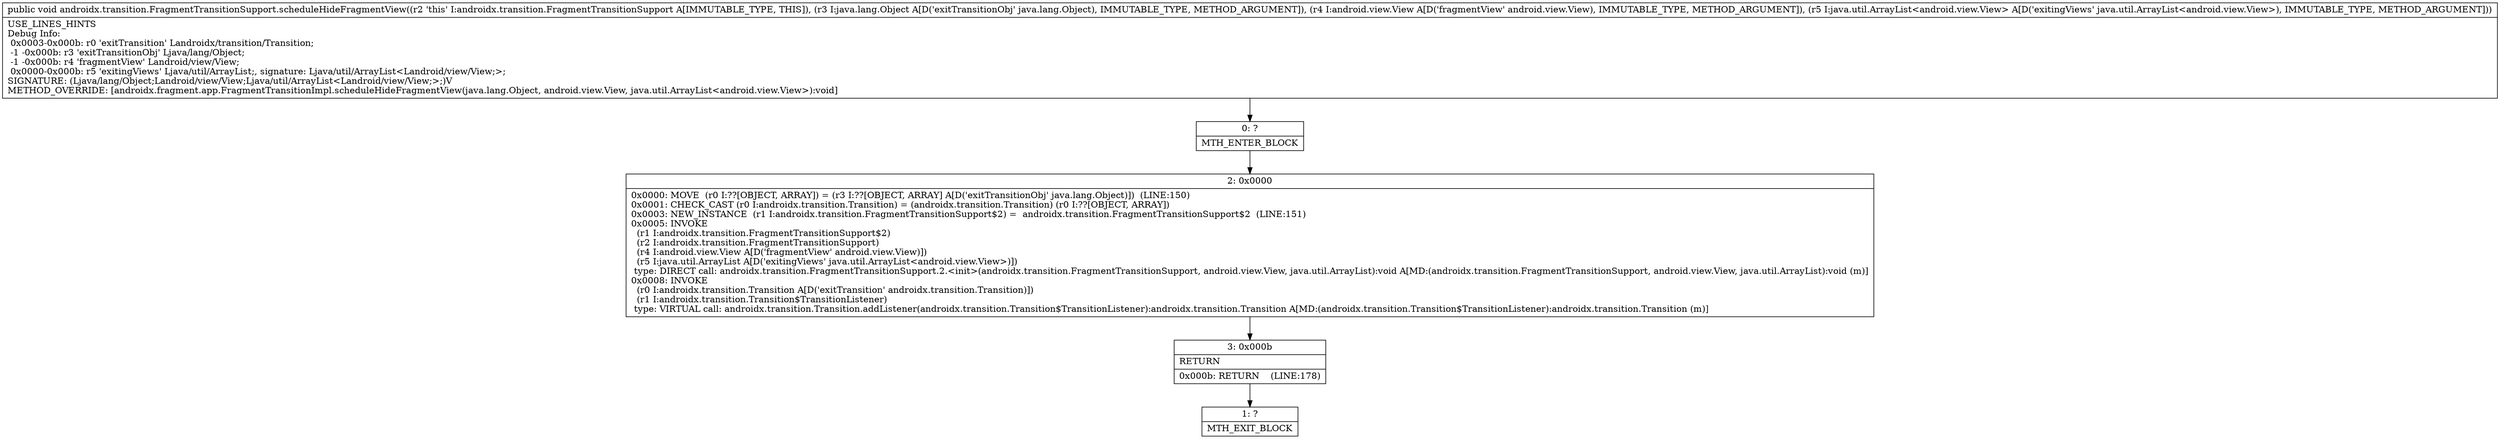 digraph "CFG forandroidx.transition.FragmentTransitionSupport.scheduleHideFragmentView(Ljava\/lang\/Object;Landroid\/view\/View;Ljava\/util\/ArrayList;)V" {
Node_0 [shape=record,label="{0\:\ ?|MTH_ENTER_BLOCK\l}"];
Node_2 [shape=record,label="{2\:\ 0x0000|0x0000: MOVE  (r0 I:??[OBJECT, ARRAY]) = (r3 I:??[OBJECT, ARRAY] A[D('exitTransitionObj' java.lang.Object)])  (LINE:150)\l0x0001: CHECK_CAST (r0 I:androidx.transition.Transition) = (androidx.transition.Transition) (r0 I:??[OBJECT, ARRAY]) \l0x0003: NEW_INSTANCE  (r1 I:androidx.transition.FragmentTransitionSupport$2) =  androidx.transition.FragmentTransitionSupport$2  (LINE:151)\l0x0005: INVOKE  \l  (r1 I:androidx.transition.FragmentTransitionSupport$2)\l  (r2 I:androidx.transition.FragmentTransitionSupport)\l  (r4 I:android.view.View A[D('fragmentView' android.view.View)])\l  (r5 I:java.util.ArrayList A[D('exitingViews' java.util.ArrayList\<android.view.View\>)])\l type: DIRECT call: androidx.transition.FragmentTransitionSupport.2.\<init\>(androidx.transition.FragmentTransitionSupport, android.view.View, java.util.ArrayList):void A[MD:(androidx.transition.FragmentTransitionSupport, android.view.View, java.util.ArrayList):void (m)]\l0x0008: INVOKE  \l  (r0 I:androidx.transition.Transition A[D('exitTransition' androidx.transition.Transition)])\l  (r1 I:androidx.transition.Transition$TransitionListener)\l type: VIRTUAL call: androidx.transition.Transition.addListener(androidx.transition.Transition$TransitionListener):androidx.transition.Transition A[MD:(androidx.transition.Transition$TransitionListener):androidx.transition.Transition (m)]\l}"];
Node_3 [shape=record,label="{3\:\ 0x000b|RETURN\l|0x000b: RETURN    (LINE:178)\l}"];
Node_1 [shape=record,label="{1\:\ ?|MTH_EXIT_BLOCK\l}"];
MethodNode[shape=record,label="{public void androidx.transition.FragmentTransitionSupport.scheduleHideFragmentView((r2 'this' I:androidx.transition.FragmentTransitionSupport A[IMMUTABLE_TYPE, THIS]), (r3 I:java.lang.Object A[D('exitTransitionObj' java.lang.Object), IMMUTABLE_TYPE, METHOD_ARGUMENT]), (r4 I:android.view.View A[D('fragmentView' android.view.View), IMMUTABLE_TYPE, METHOD_ARGUMENT]), (r5 I:java.util.ArrayList\<android.view.View\> A[D('exitingViews' java.util.ArrayList\<android.view.View\>), IMMUTABLE_TYPE, METHOD_ARGUMENT]))  | USE_LINES_HINTS\lDebug Info:\l  0x0003\-0x000b: r0 'exitTransition' Landroidx\/transition\/Transition;\l  \-1 \-0x000b: r3 'exitTransitionObj' Ljava\/lang\/Object;\l  \-1 \-0x000b: r4 'fragmentView' Landroid\/view\/View;\l  0x0000\-0x000b: r5 'exitingViews' Ljava\/util\/ArrayList;, signature: Ljava\/util\/ArrayList\<Landroid\/view\/View;\>;\lSIGNATURE: (Ljava\/lang\/Object;Landroid\/view\/View;Ljava\/util\/ArrayList\<Landroid\/view\/View;\>;)V\lMETHOD_OVERRIDE: [androidx.fragment.app.FragmentTransitionImpl.scheduleHideFragmentView(java.lang.Object, android.view.View, java.util.ArrayList\<android.view.View\>):void]\l}"];
MethodNode -> Node_0;Node_0 -> Node_2;
Node_2 -> Node_3;
Node_3 -> Node_1;
}

